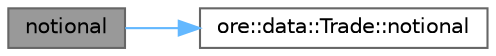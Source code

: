 digraph "notional"
{
 // INTERACTIVE_SVG=YES
 // LATEX_PDF_SIZE
  bgcolor="transparent";
  edge [fontname=Helvetica,fontsize=10,labelfontname=Helvetica,labelfontsize=10];
  node [fontname=Helvetica,fontsize=10,shape=box,height=0.2,width=0.4];
  rankdir="LR";
  Node1 [label="notional",height=0.2,width=0.4,color="gray40", fillcolor="grey60", style="filled", fontcolor="black",tooltip="Trade interface."];
  Node1 -> Node2 [color="steelblue1",style="solid"];
  Node2 [label="ore::data::Trade::notional",height=0.2,width=0.4,color="grey40", fillcolor="white", style="filled",URL="$classore_1_1data_1_1_trade.html#ab4c147093c0fda02f22d742533a5aa27",tooltip="Return the current notional in npvCurrency. See individual sub-classes for the precise definition."];
}
